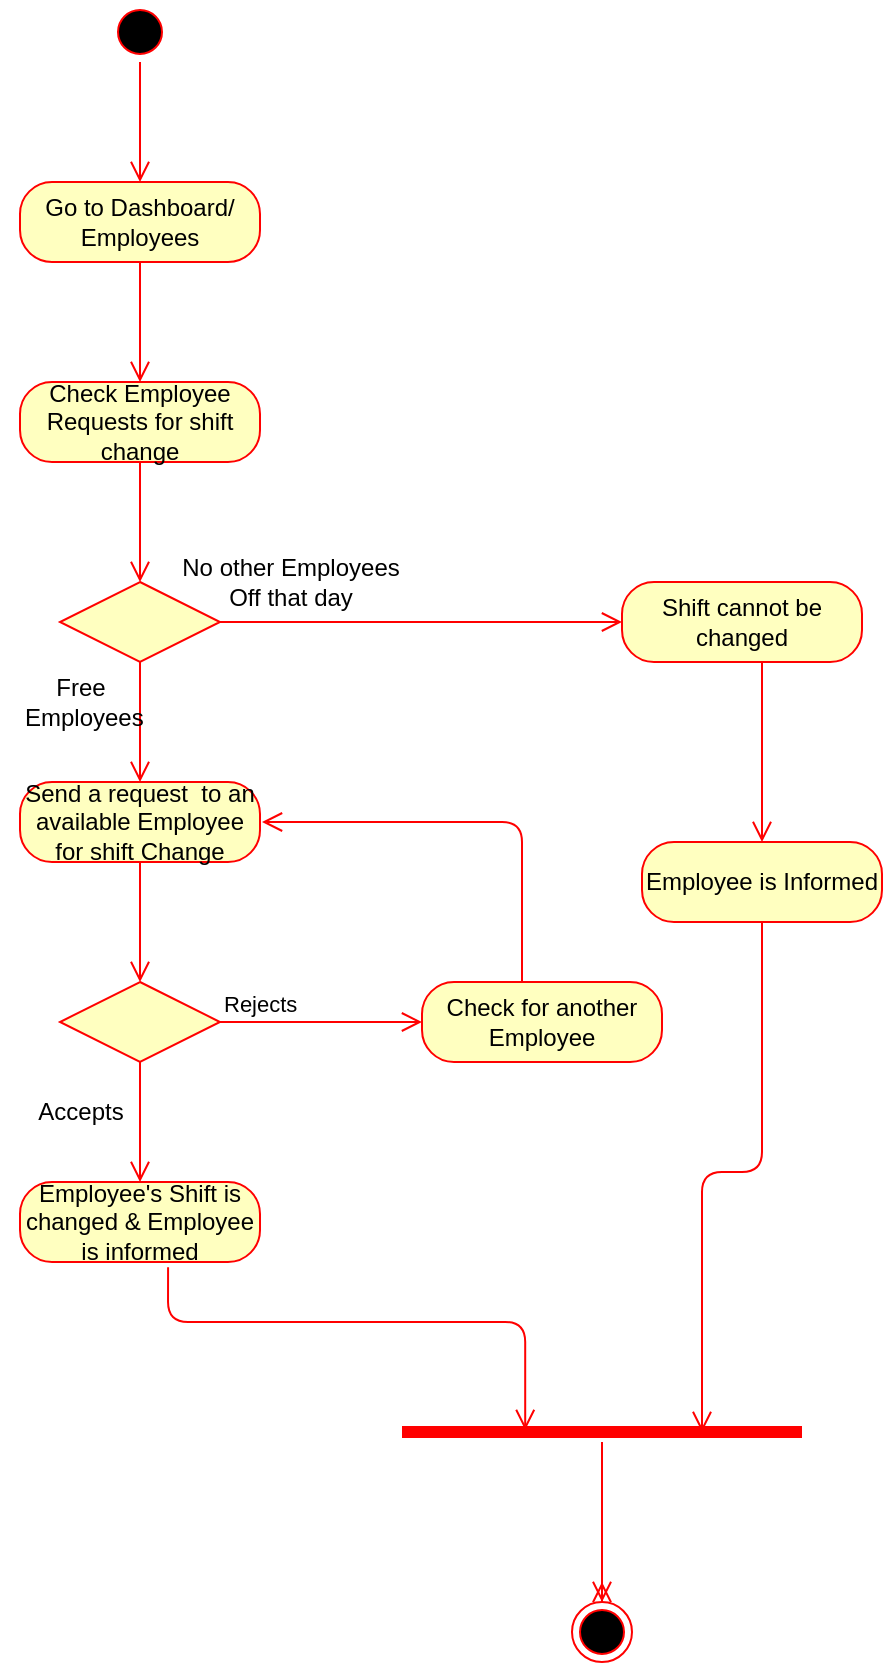 <mxfile version="13.0.9" type="github">
  <diagram id="jHp6_4DuvMzHGEztCGKe" name="Page-1">
    <mxGraphModel dx="799" dy="469" grid="1" gridSize="10" guides="1" tooltips="1" connect="1" arrows="1" fold="1" page="1" pageScale="1" pageWidth="827" pageHeight="1169" math="0" shadow="0">
      <root>
        <mxCell id="0" />
        <mxCell id="1" parent="0" />
        <mxCell id="qf6Emk00zKGyS2mYEl3T-1" value="" style="ellipse;html=1;shape=startState;fillColor=#000000;strokeColor=#ff0000;" vertex="1" parent="1">
          <mxGeometry x="384" y="30" width="30" height="30" as="geometry" />
        </mxCell>
        <mxCell id="qf6Emk00zKGyS2mYEl3T-2" value="" style="edgeStyle=orthogonalEdgeStyle;html=1;verticalAlign=bottom;endArrow=open;endSize=8;strokeColor=#ff0000;" edge="1" source="qf6Emk00zKGyS2mYEl3T-1" parent="1">
          <mxGeometry relative="1" as="geometry">
            <mxPoint x="399" y="120" as="targetPoint" />
          </mxGeometry>
        </mxCell>
        <mxCell id="qf6Emk00zKGyS2mYEl3T-3" value="Go to Dashboard/ Employees" style="rounded=1;whiteSpace=wrap;html=1;arcSize=40;fontColor=#000000;fillColor=#ffffc0;strokeColor=#ff0000;" vertex="1" parent="1">
          <mxGeometry x="339" y="120" width="120" height="40" as="geometry" />
        </mxCell>
        <mxCell id="qf6Emk00zKGyS2mYEl3T-4" value="" style="edgeStyle=orthogonalEdgeStyle;html=1;verticalAlign=bottom;endArrow=open;endSize=8;strokeColor=#ff0000;" edge="1" source="qf6Emk00zKGyS2mYEl3T-3" parent="1">
          <mxGeometry relative="1" as="geometry">
            <mxPoint x="399" y="220" as="targetPoint" />
          </mxGeometry>
        </mxCell>
        <mxCell id="qf6Emk00zKGyS2mYEl3T-5" value="Check Employee Requests for shift change" style="rounded=1;whiteSpace=wrap;html=1;arcSize=40;fontColor=#000000;fillColor=#ffffc0;strokeColor=#ff0000;" vertex="1" parent="1">
          <mxGeometry x="339" y="220" width="120" height="40" as="geometry" />
        </mxCell>
        <mxCell id="qf6Emk00zKGyS2mYEl3T-6" value="" style="edgeStyle=orthogonalEdgeStyle;html=1;verticalAlign=bottom;endArrow=open;endSize=8;strokeColor=#ff0000;" edge="1" source="qf6Emk00zKGyS2mYEl3T-5" parent="1">
          <mxGeometry relative="1" as="geometry">
            <mxPoint x="399" y="320" as="targetPoint" />
          </mxGeometry>
        </mxCell>
        <mxCell id="qf6Emk00zKGyS2mYEl3T-7" value="" style="rhombus;whiteSpace=wrap;html=1;fillColor=#ffffc0;strokeColor=#ff0000;" vertex="1" parent="1">
          <mxGeometry x="359" y="320" width="80" height="40" as="geometry" />
        </mxCell>
        <mxCell id="qf6Emk00zKGyS2mYEl3T-8" value="" style="edgeStyle=orthogonalEdgeStyle;html=1;align=left;verticalAlign=bottom;endArrow=open;endSize=8;strokeColor=#ff0000;entryX=0;entryY=0.5;entryDx=0;entryDy=0;" edge="1" source="qf6Emk00zKGyS2mYEl3T-7" parent="1" target="qf6Emk00zKGyS2mYEl3T-22">
          <mxGeometry x="-1" relative="1" as="geometry">
            <mxPoint x="580" y="340" as="targetPoint" />
            <Array as="points" />
          </mxGeometry>
        </mxCell>
        <mxCell id="qf6Emk00zKGyS2mYEl3T-9" value="" style="edgeStyle=orthogonalEdgeStyle;html=1;align=left;verticalAlign=top;endArrow=open;endSize=8;strokeColor=#ff0000;exitX=0.5;exitY=1;exitDx=0;exitDy=0;" edge="1" source="qf6Emk00zKGyS2mYEl3T-7" parent="1">
          <mxGeometry x="-1" relative="1" as="geometry">
            <mxPoint x="399" y="420" as="targetPoint" />
            <mxPoint x="390" y="370" as="sourcePoint" />
          </mxGeometry>
        </mxCell>
        <mxCell id="qf6Emk00zKGyS2mYEl3T-10" value="Free&lt;br&gt;&amp;nbsp;Employees" style="text;html=1;align=center;verticalAlign=middle;resizable=0;points=[];autosize=1;" vertex="1" parent="1">
          <mxGeometry x="329" y="365" width="80" height="30" as="geometry" />
        </mxCell>
        <mxCell id="qf6Emk00zKGyS2mYEl3T-11" value="No other Employees&lt;br&gt;Off that day" style="text;html=1;align=center;verticalAlign=middle;resizable=0;points=[];autosize=1;" vertex="1" parent="1">
          <mxGeometry x="414" y="305" width="120" height="30" as="geometry" />
        </mxCell>
        <mxCell id="qf6Emk00zKGyS2mYEl3T-12" value="Send a request&amp;nbsp; to an available Employee for shift Change" style="rounded=1;whiteSpace=wrap;html=1;arcSize=40;fontColor=#000000;fillColor=#ffffc0;strokeColor=#ff0000;" vertex="1" parent="1">
          <mxGeometry x="339" y="420" width="120" height="40" as="geometry" />
        </mxCell>
        <mxCell id="qf6Emk00zKGyS2mYEl3T-13" value="" style="edgeStyle=orthogonalEdgeStyle;html=1;verticalAlign=bottom;endArrow=open;endSize=8;strokeColor=#ff0000;" edge="1" source="qf6Emk00zKGyS2mYEl3T-12" parent="1">
          <mxGeometry relative="1" as="geometry">
            <mxPoint x="399" y="520" as="targetPoint" />
          </mxGeometry>
        </mxCell>
        <mxCell id="qf6Emk00zKGyS2mYEl3T-14" value="" style="rhombus;whiteSpace=wrap;html=1;fillColor=#ffffc0;strokeColor=#ff0000;" vertex="1" parent="1">
          <mxGeometry x="359" y="520" width="80" height="40" as="geometry" />
        </mxCell>
        <mxCell id="qf6Emk00zKGyS2mYEl3T-15" value="Rejects" style="edgeStyle=orthogonalEdgeStyle;html=1;align=left;verticalAlign=bottom;endArrow=open;endSize=8;strokeColor=#ff0000;" edge="1" source="qf6Emk00zKGyS2mYEl3T-14" parent="1">
          <mxGeometry x="-1" relative="1" as="geometry">
            <mxPoint x="540" y="540" as="targetPoint" />
          </mxGeometry>
        </mxCell>
        <mxCell id="qf6Emk00zKGyS2mYEl3T-16" value="" style="edgeStyle=orthogonalEdgeStyle;html=1;align=left;verticalAlign=top;endArrow=open;endSize=8;strokeColor=#ff0000;exitX=0.5;exitY=1;exitDx=0;exitDy=0;" edge="1" source="qf6Emk00zKGyS2mYEl3T-14" parent="1">
          <mxGeometry x="-1" relative="1" as="geometry">
            <mxPoint x="399" y="620" as="targetPoint" />
          </mxGeometry>
        </mxCell>
        <mxCell id="qf6Emk00zKGyS2mYEl3T-17" value="Accepts" style="text;html=1;align=center;verticalAlign=middle;resizable=0;points=[];autosize=1;" vertex="1" parent="1">
          <mxGeometry x="339" y="575" width="60" height="20" as="geometry" />
        </mxCell>
        <mxCell id="qf6Emk00zKGyS2mYEl3T-18" value="Check for another Employee" style="rounded=1;whiteSpace=wrap;html=1;arcSize=40;fontColor=#000000;fillColor=#ffffc0;strokeColor=#ff0000;" vertex="1" parent="1">
          <mxGeometry x="540" y="520" width="120" height="40" as="geometry" />
        </mxCell>
        <mxCell id="qf6Emk00zKGyS2mYEl3T-19" value="" style="edgeStyle=orthogonalEdgeStyle;html=1;verticalAlign=bottom;endArrow=open;endSize=8;strokeColor=#ff0000;" edge="1" source="qf6Emk00zKGyS2mYEl3T-18" parent="1">
          <mxGeometry relative="1" as="geometry">
            <mxPoint x="460" y="440" as="targetPoint" />
            <Array as="points">
              <mxPoint x="590" y="440" />
            </Array>
          </mxGeometry>
        </mxCell>
        <mxCell id="qf6Emk00zKGyS2mYEl3T-20" value="Employee&#39;s Shift is changed &amp;amp; Employee is informed" style="rounded=1;whiteSpace=wrap;html=1;arcSize=40;fontColor=#000000;fillColor=#ffffc0;strokeColor=#ff0000;" vertex="1" parent="1">
          <mxGeometry x="339" y="620" width="120" height="40" as="geometry" />
        </mxCell>
        <mxCell id="qf6Emk00zKGyS2mYEl3T-21" value="" style="edgeStyle=orthogonalEdgeStyle;html=1;verticalAlign=bottom;endArrow=open;endSize=8;strokeColor=#ff0000;entryX=0.308;entryY=0.4;entryDx=0;entryDy=0;entryPerimeter=0;exitX=0.617;exitY=1.067;exitDx=0;exitDy=0;exitPerimeter=0;" edge="1" source="qf6Emk00zKGyS2mYEl3T-20" parent="1" target="qf6Emk00zKGyS2mYEl3T-26">
          <mxGeometry relative="1" as="geometry">
            <mxPoint x="399" y="720" as="targetPoint" />
            <Array as="points">
              <mxPoint x="413" y="690" />
              <mxPoint x="592" y="690" />
            </Array>
          </mxGeometry>
        </mxCell>
        <mxCell id="qf6Emk00zKGyS2mYEl3T-22" value="Shift cannot be changed" style="rounded=1;whiteSpace=wrap;html=1;arcSize=40;fontColor=#000000;fillColor=#ffffc0;strokeColor=#ff0000;" vertex="1" parent="1">
          <mxGeometry x="640" y="320" width="120" height="40" as="geometry" />
        </mxCell>
        <mxCell id="qf6Emk00zKGyS2mYEl3T-23" value="" style="edgeStyle=orthogonalEdgeStyle;html=1;verticalAlign=bottom;endArrow=open;endSize=8;strokeColor=#ff0000;" edge="1" source="qf6Emk00zKGyS2mYEl3T-22" parent="1">
          <mxGeometry relative="1" as="geometry">
            <mxPoint x="710" y="450" as="targetPoint" />
            <Array as="points">
              <mxPoint x="710" y="450" />
            </Array>
          </mxGeometry>
        </mxCell>
        <mxCell id="qf6Emk00zKGyS2mYEl3T-24" value="Employee is Informed" style="rounded=1;whiteSpace=wrap;html=1;arcSize=40;fontColor=#000000;fillColor=#ffffc0;strokeColor=#ff0000;" vertex="1" parent="1">
          <mxGeometry x="650" y="450" width="120" height="40" as="geometry" />
        </mxCell>
        <mxCell id="qf6Emk00zKGyS2mYEl3T-25" value="" style="edgeStyle=orthogonalEdgeStyle;html=1;verticalAlign=bottom;endArrow=open;endSize=8;strokeColor=#ff0000;entryX=0.75;entryY=0.5;entryDx=0;entryDy=0;entryPerimeter=0;" edge="1" source="qf6Emk00zKGyS2mYEl3T-24" parent="1" target="qf6Emk00zKGyS2mYEl3T-26">
          <mxGeometry relative="1" as="geometry">
            <mxPoint x="710" y="550" as="targetPoint" />
          </mxGeometry>
        </mxCell>
        <mxCell id="qf6Emk00zKGyS2mYEl3T-26" value="" style="shape=line;html=1;strokeWidth=6;strokeColor=#ff0000;" vertex="1" parent="1">
          <mxGeometry x="530" y="740" width="200" height="10" as="geometry" />
        </mxCell>
        <mxCell id="qf6Emk00zKGyS2mYEl3T-27" value="" style="edgeStyle=orthogonalEdgeStyle;html=1;verticalAlign=bottom;endArrow=open;endSize=8;strokeColor=#ff0000;" edge="1" source="qf6Emk00zKGyS2mYEl3T-28" parent="1">
          <mxGeometry relative="1" as="geometry">
            <mxPoint x="630" y="820" as="targetPoint" />
          </mxGeometry>
        </mxCell>
        <mxCell id="qf6Emk00zKGyS2mYEl3T-28" value="" style="ellipse;html=1;shape=endState;fillColor=#000000;strokeColor=#ff0000;" vertex="1" parent="1">
          <mxGeometry x="615" y="830" width="30" height="30" as="geometry" />
        </mxCell>
        <mxCell id="qf6Emk00zKGyS2mYEl3T-29" value="" style="edgeStyle=orthogonalEdgeStyle;html=1;verticalAlign=bottom;endArrow=open;endSize=8;strokeColor=#ff0000;" edge="1" parent="1" source="qf6Emk00zKGyS2mYEl3T-26" target="qf6Emk00zKGyS2mYEl3T-28">
          <mxGeometry relative="1" as="geometry">
            <mxPoint x="630" y="820" as="targetPoint" />
            <mxPoint x="630" y="750" as="sourcePoint" />
          </mxGeometry>
        </mxCell>
      </root>
    </mxGraphModel>
  </diagram>
</mxfile>

